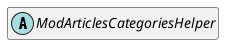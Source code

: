 @startuml
set namespaceSeparator \\
hide members
hide << alias >> circle

abstract class ModArticlesCategoriesHelper
@enduml
